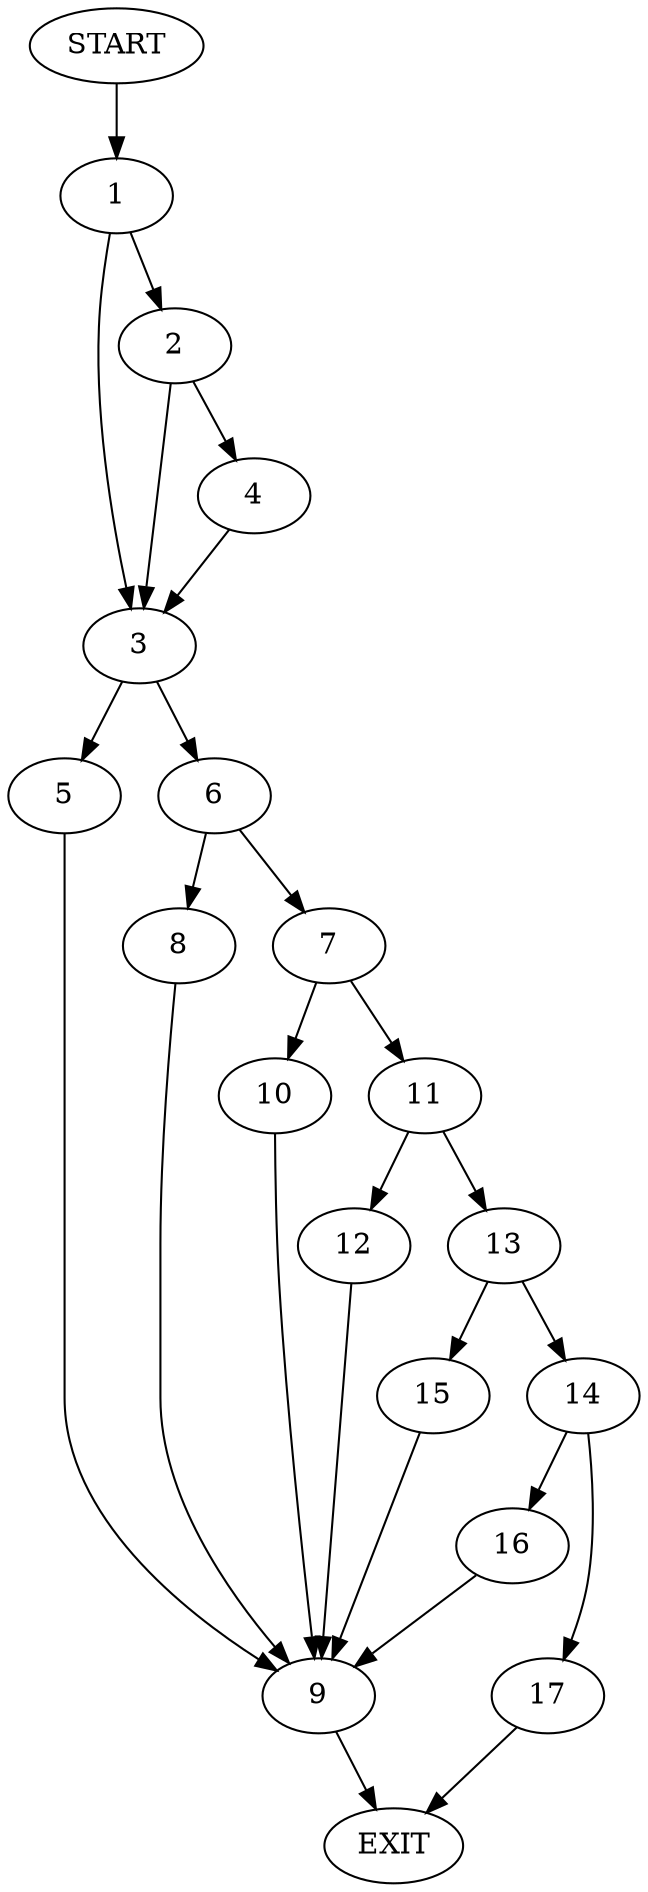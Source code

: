 digraph {
0 [label="START"]
18 [label="EXIT"]
0 -> 1
1 -> 2
1 -> 3
2 -> 4
2 -> 3
3 -> 5
3 -> 6
4 -> 3
6 -> 7
6 -> 8
5 -> 9
9 -> 18
8 -> 9
7 -> 10
7 -> 11
11 -> 12
11 -> 13
10 -> 9
13 -> 14
13 -> 15
12 -> 9
14 -> 16
14 -> 17
15 -> 9
16 -> 9
17 -> 18
}

